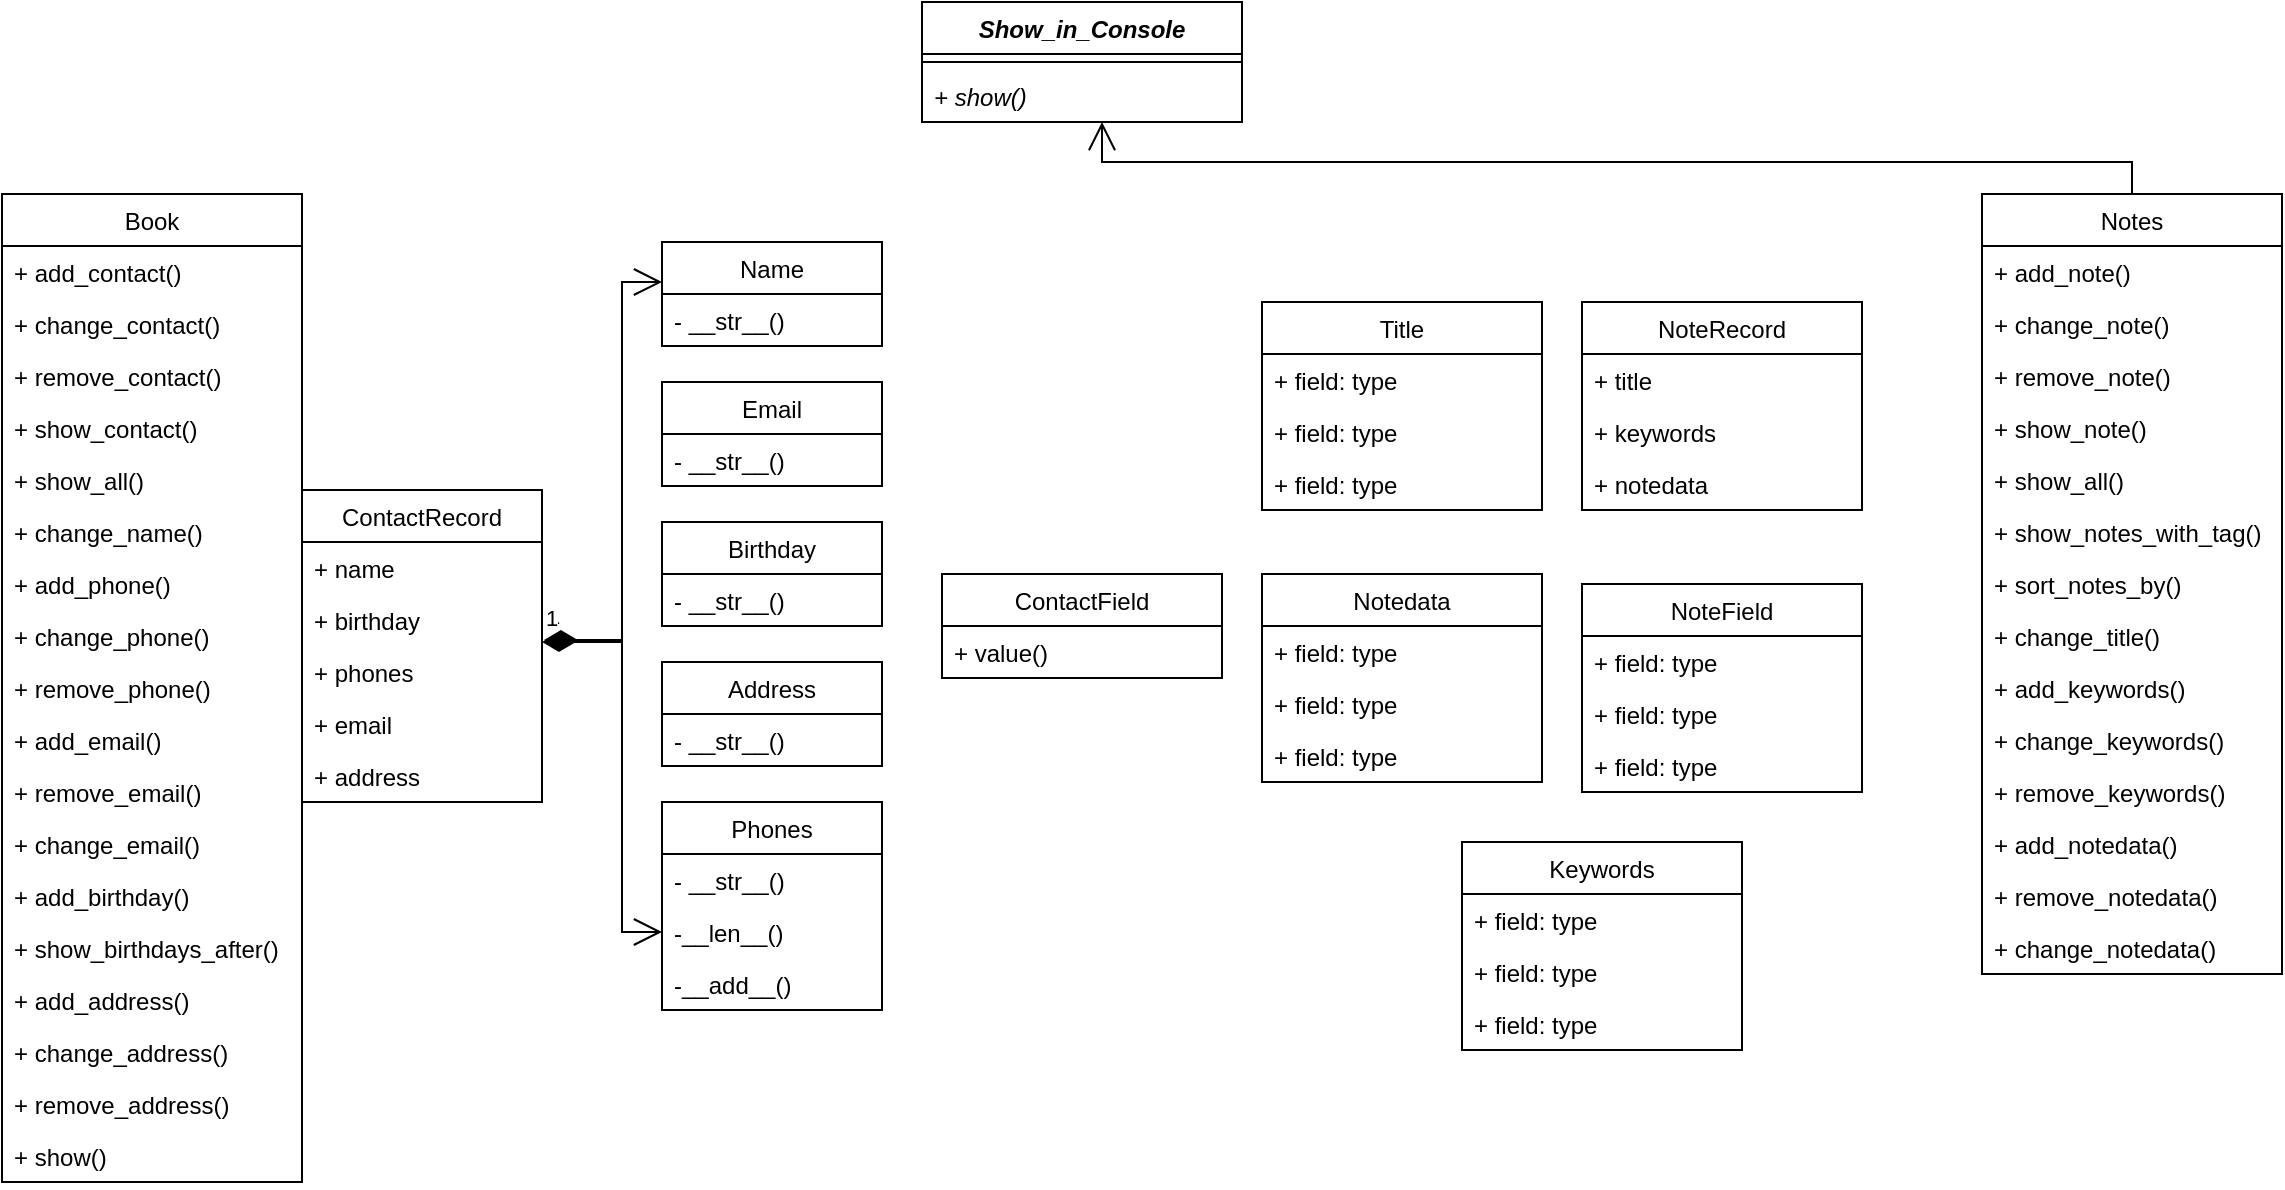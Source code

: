 <mxfile version="20.6.0" type="github">
  <diagram id="Xq7iDIkzihzZJpuqvU7q" name="Страница 1">
    <mxGraphModel dx="677" dy="374" grid="1" gridSize="10" guides="1" tooltips="1" connect="1" arrows="1" fold="1" page="1" pageScale="1" pageWidth="1169" pageHeight="827" math="0" shadow="0">
      <root>
        <mxCell id="0" />
        <mxCell id="1" parent="0" />
        <mxCell id="I6-ofWQad7S-FFeboogP-4" value="Show_in_Console" style="swimlane;fontStyle=3;align=center;verticalAlign=top;childLayout=stackLayout;horizontal=1;startSize=26;horizontalStack=0;resizeParent=1;resizeParentMax=0;resizeLast=0;collapsible=1;marginBottom=0;" vertex="1" parent="1">
          <mxGeometry x="480" width="160" height="60" as="geometry" />
        </mxCell>
        <mxCell id="I6-ofWQad7S-FFeboogP-6" value="" style="line;strokeWidth=1;fillColor=none;align=left;verticalAlign=middle;spacingTop=-1;spacingLeft=3;spacingRight=3;rotatable=0;labelPosition=right;points=[];portConstraint=eastwest;strokeColor=inherit;" vertex="1" parent="I6-ofWQad7S-FFeboogP-4">
          <mxGeometry y="26" width="160" height="8" as="geometry" />
        </mxCell>
        <mxCell id="I6-ofWQad7S-FFeboogP-7" value="+ show()" style="text;strokeColor=none;fillColor=none;align=left;verticalAlign=top;spacingLeft=4;spacingRight=4;overflow=hidden;rotatable=0;points=[[0,0.5],[1,0.5]];portConstraint=eastwest;fontStyle=2" vertex="1" parent="I6-ofWQad7S-FFeboogP-4">
          <mxGeometry y="34" width="160" height="26" as="geometry" />
        </mxCell>
        <mxCell id="I6-ofWQad7S-FFeboogP-8" value="Book" style="swimlane;fontStyle=0;childLayout=stackLayout;horizontal=1;startSize=26;fillColor=none;horizontalStack=0;resizeParent=1;resizeParentMax=0;resizeLast=0;collapsible=1;marginBottom=0;" vertex="1" parent="1">
          <mxGeometry x="20" y="96" width="150" height="494" as="geometry" />
        </mxCell>
        <mxCell id="I6-ofWQad7S-FFeboogP-9" value="+ add_contact()" style="text;strokeColor=none;fillColor=none;align=left;verticalAlign=top;spacingLeft=4;spacingRight=4;overflow=hidden;rotatable=0;points=[[0,0.5],[1,0.5]];portConstraint=eastwest;" vertex="1" parent="I6-ofWQad7S-FFeboogP-8">
          <mxGeometry y="26" width="150" height="26" as="geometry" />
        </mxCell>
        <mxCell id="I6-ofWQad7S-FFeboogP-10" value="+ change_contact()" style="text;strokeColor=none;fillColor=none;align=left;verticalAlign=top;spacingLeft=4;spacingRight=4;overflow=hidden;rotatable=0;points=[[0,0.5],[1,0.5]];portConstraint=eastwest;" vertex="1" parent="I6-ofWQad7S-FFeboogP-8">
          <mxGeometry y="52" width="150" height="26" as="geometry" />
        </mxCell>
        <mxCell id="I6-ofWQad7S-FFeboogP-26" value="+ remove_contact()" style="text;strokeColor=none;fillColor=none;align=left;verticalAlign=top;spacingLeft=4;spacingRight=4;overflow=hidden;rotatable=0;points=[[0,0.5],[1,0.5]];portConstraint=eastwest;" vertex="1" parent="I6-ofWQad7S-FFeboogP-8">
          <mxGeometry y="78" width="150" height="26" as="geometry" />
        </mxCell>
        <mxCell id="I6-ofWQad7S-FFeboogP-25" value="+ show_contact()" style="text;strokeColor=none;fillColor=none;align=left;verticalAlign=top;spacingLeft=4;spacingRight=4;overflow=hidden;rotatable=0;points=[[0,0.5],[1,0.5]];portConstraint=eastwest;" vertex="1" parent="I6-ofWQad7S-FFeboogP-8">
          <mxGeometry y="104" width="150" height="26" as="geometry" />
        </mxCell>
        <mxCell id="I6-ofWQad7S-FFeboogP-27" value="+ show_all()" style="text;strokeColor=none;fillColor=none;align=left;verticalAlign=top;spacingLeft=4;spacingRight=4;overflow=hidden;rotatable=0;points=[[0,0.5],[1,0.5]];portConstraint=eastwest;" vertex="1" parent="I6-ofWQad7S-FFeboogP-8">
          <mxGeometry y="130" width="150" height="26" as="geometry" />
        </mxCell>
        <mxCell id="I6-ofWQad7S-FFeboogP-28" value="+ change_name()" style="text;strokeColor=none;fillColor=none;align=left;verticalAlign=top;spacingLeft=4;spacingRight=4;overflow=hidden;rotatable=0;points=[[0,0.5],[1,0.5]];portConstraint=eastwest;" vertex="1" parent="I6-ofWQad7S-FFeboogP-8">
          <mxGeometry y="156" width="150" height="26" as="geometry" />
        </mxCell>
        <mxCell id="I6-ofWQad7S-FFeboogP-29" value="+ add_phone()" style="text;strokeColor=none;fillColor=none;align=left;verticalAlign=top;spacingLeft=4;spacingRight=4;overflow=hidden;rotatable=0;points=[[0,0.5],[1,0.5]];portConstraint=eastwest;" vertex="1" parent="I6-ofWQad7S-FFeboogP-8">
          <mxGeometry y="182" width="150" height="26" as="geometry" />
        </mxCell>
        <mxCell id="I6-ofWQad7S-FFeboogP-30" value="+ change_phone()" style="text;strokeColor=none;fillColor=none;align=left;verticalAlign=top;spacingLeft=4;spacingRight=4;overflow=hidden;rotatable=0;points=[[0,0.5],[1,0.5]];portConstraint=eastwest;" vertex="1" parent="I6-ofWQad7S-FFeboogP-8">
          <mxGeometry y="208" width="150" height="26" as="geometry" />
        </mxCell>
        <mxCell id="I6-ofWQad7S-FFeboogP-31" value="+ remove_phone()" style="text;strokeColor=none;fillColor=none;align=left;verticalAlign=top;spacingLeft=4;spacingRight=4;overflow=hidden;rotatable=0;points=[[0,0.5],[1,0.5]];portConstraint=eastwest;" vertex="1" parent="I6-ofWQad7S-FFeboogP-8">
          <mxGeometry y="234" width="150" height="26" as="geometry" />
        </mxCell>
        <mxCell id="I6-ofWQad7S-FFeboogP-32" value="+ add_email()" style="text;strokeColor=none;fillColor=none;align=left;verticalAlign=top;spacingLeft=4;spacingRight=4;overflow=hidden;rotatable=0;points=[[0,0.5],[1,0.5]];portConstraint=eastwest;" vertex="1" parent="I6-ofWQad7S-FFeboogP-8">
          <mxGeometry y="260" width="150" height="26" as="geometry" />
        </mxCell>
        <mxCell id="I6-ofWQad7S-FFeboogP-33" value="+ remove_email()" style="text;strokeColor=none;fillColor=none;align=left;verticalAlign=top;spacingLeft=4;spacingRight=4;overflow=hidden;rotatable=0;points=[[0,0.5],[1,0.5]];portConstraint=eastwest;" vertex="1" parent="I6-ofWQad7S-FFeboogP-8">
          <mxGeometry y="286" width="150" height="26" as="geometry" />
        </mxCell>
        <mxCell id="I6-ofWQad7S-FFeboogP-24" value="+ change_email()" style="text;strokeColor=none;fillColor=none;align=left;verticalAlign=top;spacingLeft=4;spacingRight=4;overflow=hidden;rotatable=0;points=[[0,0.5],[1,0.5]];portConstraint=eastwest;" vertex="1" parent="I6-ofWQad7S-FFeboogP-8">
          <mxGeometry y="312" width="150" height="26" as="geometry" />
        </mxCell>
        <mxCell id="I6-ofWQad7S-FFeboogP-35" value="+ add_birthday()" style="text;strokeColor=none;fillColor=none;align=left;verticalAlign=top;spacingLeft=4;spacingRight=4;overflow=hidden;rotatable=0;points=[[0,0.5],[1,0.5]];portConstraint=eastwest;" vertex="1" parent="I6-ofWQad7S-FFeboogP-8">
          <mxGeometry y="338" width="150" height="26" as="geometry" />
        </mxCell>
        <mxCell id="I6-ofWQad7S-FFeboogP-36" value="+ show_birthdays_after()" style="text;strokeColor=none;fillColor=none;align=left;verticalAlign=top;spacingLeft=4;spacingRight=4;overflow=hidden;rotatable=0;points=[[0,0.5],[1,0.5]];portConstraint=eastwest;" vertex="1" parent="I6-ofWQad7S-FFeboogP-8">
          <mxGeometry y="364" width="150" height="26" as="geometry" />
        </mxCell>
        <mxCell id="I6-ofWQad7S-FFeboogP-34" value="+ add_address()" style="text;strokeColor=none;fillColor=none;align=left;verticalAlign=top;spacingLeft=4;spacingRight=4;overflow=hidden;rotatable=0;points=[[0,0.5],[1,0.5]];portConstraint=eastwest;" vertex="1" parent="I6-ofWQad7S-FFeboogP-8">
          <mxGeometry y="390" width="150" height="26" as="geometry" />
        </mxCell>
        <mxCell id="I6-ofWQad7S-FFeboogP-37" value="+ change_address()" style="text;strokeColor=none;fillColor=none;align=left;verticalAlign=top;spacingLeft=4;spacingRight=4;overflow=hidden;rotatable=0;points=[[0,0.5],[1,0.5]];portConstraint=eastwest;" vertex="1" parent="I6-ofWQad7S-FFeboogP-8">
          <mxGeometry y="416" width="150" height="26" as="geometry" />
        </mxCell>
        <mxCell id="I6-ofWQad7S-FFeboogP-39" value="+ remove_address()" style="text;strokeColor=none;fillColor=none;align=left;verticalAlign=top;spacingLeft=4;spacingRight=4;overflow=hidden;rotatable=0;points=[[0,0.5],[1,0.5]];portConstraint=eastwest;" vertex="1" parent="I6-ofWQad7S-FFeboogP-8">
          <mxGeometry y="442" width="150" height="26" as="geometry" />
        </mxCell>
        <mxCell id="I6-ofWQad7S-FFeboogP-38" value="+ show()" style="text;strokeColor=none;fillColor=none;align=left;verticalAlign=top;spacingLeft=4;spacingRight=4;overflow=hidden;rotatable=0;points=[[0,0.5],[1,0.5]];portConstraint=eastwest;" vertex="1" parent="I6-ofWQad7S-FFeboogP-8">
          <mxGeometry y="468" width="150" height="26" as="geometry" />
        </mxCell>
        <mxCell id="I6-ofWQad7S-FFeboogP-12" value="Notes" style="swimlane;fontStyle=0;childLayout=stackLayout;horizontal=1;startSize=26;fillColor=none;horizontalStack=0;resizeParent=1;resizeParentMax=0;resizeLast=0;collapsible=1;marginBottom=0;" vertex="1" parent="1">
          <mxGeometry x="1010" y="96" width="150" height="390" as="geometry" />
        </mxCell>
        <mxCell id="I6-ofWQad7S-FFeboogP-13" value="+ add_note()" style="text;strokeColor=none;fillColor=none;align=left;verticalAlign=top;spacingLeft=4;spacingRight=4;overflow=hidden;rotatable=0;points=[[0,0.5],[1,0.5]];portConstraint=eastwest;" vertex="1" parent="I6-ofWQad7S-FFeboogP-12">
          <mxGeometry y="26" width="150" height="26" as="geometry" />
        </mxCell>
        <mxCell id="I6-ofWQad7S-FFeboogP-14" value="+ change_note()" style="text;strokeColor=none;fillColor=none;align=left;verticalAlign=top;spacingLeft=4;spacingRight=4;overflow=hidden;rotatable=0;points=[[0,0.5],[1,0.5]];portConstraint=eastwest;" vertex="1" parent="I6-ofWQad7S-FFeboogP-12">
          <mxGeometry y="52" width="150" height="26" as="geometry" />
        </mxCell>
        <mxCell id="I6-ofWQad7S-FFeboogP-63" value="+ remove_note()" style="text;strokeColor=none;fillColor=none;align=left;verticalAlign=top;spacingLeft=4;spacingRight=4;overflow=hidden;rotatable=0;points=[[0,0.5],[1,0.5]];portConstraint=eastwest;" vertex="1" parent="I6-ofWQad7S-FFeboogP-12">
          <mxGeometry y="78" width="150" height="26" as="geometry" />
        </mxCell>
        <mxCell id="I6-ofWQad7S-FFeboogP-64" value="+ show_note()" style="text;strokeColor=none;fillColor=none;align=left;verticalAlign=top;spacingLeft=4;spacingRight=4;overflow=hidden;rotatable=0;points=[[0,0.5],[1,0.5]];portConstraint=eastwest;" vertex="1" parent="I6-ofWQad7S-FFeboogP-12">
          <mxGeometry y="104" width="150" height="26" as="geometry" />
        </mxCell>
        <mxCell id="I6-ofWQad7S-FFeboogP-65" value="+ show_all()" style="text;strokeColor=none;fillColor=none;align=left;verticalAlign=top;spacingLeft=4;spacingRight=4;overflow=hidden;rotatable=0;points=[[0,0.5],[1,0.5]];portConstraint=eastwest;" vertex="1" parent="I6-ofWQad7S-FFeboogP-12">
          <mxGeometry y="130" width="150" height="26" as="geometry" />
        </mxCell>
        <mxCell id="I6-ofWQad7S-FFeboogP-66" value="+ show_notes_with_tag()" style="text;strokeColor=none;fillColor=none;align=left;verticalAlign=top;spacingLeft=4;spacingRight=4;overflow=hidden;rotatable=0;points=[[0,0.5],[1,0.5]];portConstraint=eastwest;" vertex="1" parent="I6-ofWQad7S-FFeboogP-12">
          <mxGeometry y="156" width="150" height="26" as="geometry" />
        </mxCell>
        <mxCell id="I6-ofWQad7S-FFeboogP-67" value="+ sort_notes_by()" style="text;strokeColor=none;fillColor=none;align=left;verticalAlign=top;spacingLeft=4;spacingRight=4;overflow=hidden;rotatable=0;points=[[0,0.5],[1,0.5]];portConstraint=eastwest;" vertex="1" parent="I6-ofWQad7S-FFeboogP-12">
          <mxGeometry y="182" width="150" height="26" as="geometry" />
        </mxCell>
        <mxCell id="I6-ofWQad7S-FFeboogP-68" value="+ change_title()" style="text;strokeColor=none;fillColor=none;align=left;verticalAlign=top;spacingLeft=4;spacingRight=4;overflow=hidden;rotatable=0;points=[[0,0.5],[1,0.5]];portConstraint=eastwest;" vertex="1" parent="I6-ofWQad7S-FFeboogP-12">
          <mxGeometry y="208" width="150" height="26" as="geometry" />
        </mxCell>
        <mxCell id="I6-ofWQad7S-FFeboogP-69" value="+ add_keywords()" style="text;strokeColor=none;fillColor=none;align=left;verticalAlign=top;spacingLeft=4;spacingRight=4;overflow=hidden;rotatable=0;points=[[0,0.5],[1,0.5]];portConstraint=eastwest;" vertex="1" parent="I6-ofWQad7S-FFeboogP-12">
          <mxGeometry y="234" width="150" height="26" as="geometry" />
        </mxCell>
        <mxCell id="I6-ofWQad7S-FFeboogP-70" value="+ change_keywords()" style="text;strokeColor=none;fillColor=none;align=left;verticalAlign=top;spacingLeft=4;spacingRight=4;overflow=hidden;rotatable=0;points=[[0,0.5],[1,0.5]];portConstraint=eastwest;" vertex="1" parent="I6-ofWQad7S-FFeboogP-12">
          <mxGeometry y="260" width="150" height="26" as="geometry" />
        </mxCell>
        <mxCell id="I6-ofWQad7S-FFeboogP-15" value="+ remove_keywords()" style="text;strokeColor=none;fillColor=none;align=left;verticalAlign=top;spacingLeft=4;spacingRight=4;overflow=hidden;rotatable=0;points=[[0,0.5],[1,0.5]];portConstraint=eastwest;" vertex="1" parent="I6-ofWQad7S-FFeboogP-12">
          <mxGeometry y="286" width="150" height="26" as="geometry" />
        </mxCell>
        <mxCell id="I6-ofWQad7S-FFeboogP-72" value="+ add_notedata()" style="text;strokeColor=none;fillColor=none;align=left;verticalAlign=top;spacingLeft=4;spacingRight=4;overflow=hidden;rotatable=0;points=[[0,0.5],[1,0.5]];portConstraint=eastwest;" vertex="1" parent="I6-ofWQad7S-FFeboogP-12">
          <mxGeometry y="312" width="150" height="26" as="geometry" />
        </mxCell>
        <mxCell id="I6-ofWQad7S-FFeboogP-73" value="+ remove_notedata()" style="text;strokeColor=none;fillColor=none;align=left;verticalAlign=top;spacingLeft=4;spacingRight=4;overflow=hidden;rotatable=0;points=[[0,0.5],[1,0.5]];portConstraint=eastwest;" vertex="1" parent="I6-ofWQad7S-FFeboogP-12">
          <mxGeometry y="338" width="150" height="26" as="geometry" />
        </mxCell>
        <mxCell id="I6-ofWQad7S-FFeboogP-71" value="+ change_notedata()" style="text;strokeColor=none;fillColor=none;align=left;verticalAlign=top;spacingLeft=4;spacingRight=4;overflow=hidden;rotatable=0;points=[[0,0.5],[1,0.5]];portConstraint=eastwest;" vertex="1" parent="I6-ofWQad7S-FFeboogP-12">
          <mxGeometry y="364" width="150" height="26" as="geometry" />
        </mxCell>
        <mxCell id="I6-ofWQad7S-FFeboogP-16" value="ContactRecord" style="swimlane;fontStyle=0;childLayout=stackLayout;horizontal=1;startSize=26;fillColor=none;horizontalStack=0;resizeParent=1;resizeParentMax=0;resizeLast=0;collapsible=1;marginBottom=0;" vertex="1" parent="1">
          <mxGeometry x="170" y="244" width="120" height="156" as="geometry" />
        </mxCell>
        <mxCell id="I6-ofWQad7S-FFeboogP-17" value="+ name" style="text;strokeColor=none;fillColor=none;align=left;verticalAlign=top;spacingLeft=4;spacingRight=4;overflow=hidden;rotatable=0;points=[[0,0.5],[1,0.5]];portConstraint=eastwest;" vertex="1" parent="I6-ofWQad7S-FFeboogP-16">
          <mxGeometry y="26" width="120" height="26" as="geometry" />
        </mxCell>
        <mxCell id="I6-ofWQad7S-FFeboogP-18" value="+ birthday" style="text;strokeColor=none;fillColor=none;align=left;verticalAlign=top;spacingLeft=4;spacingRight=4;overflow=hidden;rotatable=0;points=[[0,0.5],[1,0.5]];portConstraint=eastwest;" vertex="1" parent="I6-ofWQad7S-FFeboogP-16">
          <mxGeometry y="52" width="120" height="26" as="geometry" />
        </mxCell>
        <mxCell id="I6-ofWQad7S-FFeboogP-19" value="+ phones" style="text;strokeColor=none;fillColor=none;align=left;verticalAlign=top;spacingLeft=4;spacingRight=4;overflow=hidden;rotatable=0;points=[[0,0.5],[1,0.5]];portConstraint=eastwest;" vertex="1" parent="I6-ofWQad7S-FFeboogP-16">
          <mxGeometry y="78" width="120" height="26" as="geometry" />
        </mxCell>
        <mxCell id="I6-ofWQad7S-FFeboogP-94" value="+ email" style="text;strokeColor=none;fillColor=none;align=left;verticalAlign=top;spacingLeft=4;spacingRight=4;overflow=hidden;rotatable=0;points=[[0,0.5],[1,0.5]];portConstraint=eastwest;" vertex="1" parent="I6-ofWQad7S-FFeboogP-16">
          <mxGeometry y="104" width="120" height="26" as="geometry" />
        </mxCell>
        <mxCell id="I6-ofWQad7S-FFeboogP-95" value="+ address" style="text;strokeColor=none;fillColor=none;align=left;verticalAlign=top;spacingLeft=4;spacingRight=4;overflow=hidden;rotatable=0;points=[[0,0.5],[1,0.5]];portConstraint=eastwest;" vertex="1" parent="I6-ofWQad7S-FFeboogP-16">
          <mxGeometry y="130" width="120" height="26" as="geometry" />
        </mxCell>
        <mxCell id="I6-ofWQad7S-FFeboogP-20" value="ContactField" style="swimlane;fontStyle=0;childLayout=stackLayout;horizontal=1;startSize=26;fillColor=none;horizontalStack=0;resizeParent=1;resizeParentMax=0;resizeLast=0;collapsible=1;marginBottom=0;" vertex="1" parent="1">
          <mxGeometry x="490" y="286" width="140" height="52" as="geometry" />
        </mxCell>
        <mxCell id="I6-ofWQad7S-FFeboogP-21" value="+ value()" style="text;strokeColor=none;fillColor=none;align=left;verticalAlign=top;spacingLeft=4;spacingRight=4;overflow=hidden;rotatable=0;points=[[0,0.5],[1,0.5]];portConstraint=eastwest;" vertex="1" parent="I6-ofWQad7S-FFeboogP-20">
          <mxGeometry y="26" width="140" height="26" as="geometry" />
        </mxCell>
        <mxCell id="I6-ofWQad7S-FFeboogP-40" value="" style="endArrow=open;endFill=1;endSize=12;html=1;rounded=0;edgeStyle=orthogonalEdgeStyle;exitX=0.5;exitY=0;exitDx=0;exitDy=0;" edge="1" parent="1" source="I6-ofWQad7S-FFeboogP-12">
          <mxGeometry width="160" relative="1" as="geometry">
            <mxPoint x="1050" y="90" as="sourcePoint" />
            <mxPoint x="570" y="60" as="targetPoint" />
            <Array as="points">
              <mxPoint x="1085" y="80" />
              <mxPoint x="570" y="80" />
            </Array>
          </mxGeometry>
        </mxCell>
        <mxCell id="I6-ofWQad7S-FFeboogP-42" value="Name" style="swimlane;fontStyle=0;childLayout=stackLayout;horizontal=1;startSize=26;fillColor=none;horizontalStack=0;resizeParent=1;resizeParentMax=0;resizeLast=0;collapsible=1;marginBottom=0;" vertex="1" parent="1">
          <mxGeometry x="350" y="120" width="110" height="52" as="geometry" />
        </mxCell>
        <mxCell id="I6-ofWQad7S-FFeboogP-43" value="- __str__()" style="text;strokeColor=none;fillColor=none;align=left;verticalAlign=top;spacingLeft=4;spacingRight=4;overflow=hidden;rotatable=0;points=[[0,0.5],[1,0.5]];portConstraint=eastwest;" vertex="1" parent="I6-ofWQad7S-FFeboogP-42">
          <mxGeometry y="26" width="110" height="26" as="geometry" />
        </mxCell>
        <mxCell id="I6-ofWQad7S-FFeboogP-46" value="Phones" style="swimlane;fontStyle=0;childLayout=stackLayout;horizontal=1;startSize=26;fillColor=none;horizontalStack=0;resizeParent=1;resizeParentMax=0;resizeLast=0;collapsible=1;marginBottom=0;" vertex="1" parent="1">
          <mxGeometry x="350" y="400" width="110" height="104" as="geometry" />
        </mxCell>
        <mxCell id="I6-ofWQad7S-FFeboogP-47" value="- __str__()" style="text;strokeColor=none;fillColor=none;align=left;verticalAlign=top;spacingLeft=4;spacingRight=4;overflow=hidden;rotatable=0;points=[[0,0.5],[1,0.5]];portConstraint=eastwest;" vertex="1" parent="I6-ofWQad7S-FFeboogP-46">
          <mxGeometry y="26" width="110" height="26" as="geometry" />
        </mxCell>
        <mxCell id="I6-ofWQad7S-FFeboogP-48" value="-__len__()" style="text;strokeColor=none;fillColor=none;align=left;verticalAlign=top;spacingLeft=4;spacingRight=4;overflow=hidden;rotatable=0;points=[[0,0.5],[1,0.5]];portConstraint=eastwest;" vertex="1" parent="I6-ofWQad7S-FFeboogP-46">
          <mxGeometry y="52" width="110" height="26" as="geometry" />
        </mxCell>
        <mxCell id="I6-ofWQad7S-FFeboogP-49" value="-__add__()" style="text;strokeColor=none;fillColor=none;align=left;verticalAlign=top;spacingLeft=4;spacingRight=4;overflow=hidden;rotatable=0;points=[[0,0.5],[1,0.5]];portConstraint=eastwest;" vertex="1" parent="I6-ofWQad7S-FFeboogP-46">
          <mxGeometry y="78" width="110" height="26" as="geometry" />
        </mxCell>
        <mxCell id="I6-ofWQad7S-FFeboogP-51" value="Email" style="swimlane;fontStyle=0;childLayout=stackLayout;horizontal=1;startSize=26;fillColor=none;horizontalStack=0;resizeParent=1;resizeParentMax=0;resizeLast=0;collapsible=1;marginBottom=0;" vertex="1" parent="1">
          <mxGeometry x="350" y="190" width="110" height="52" as="geometry" />
        </mxCell>
        <mxCell id="I6-ofWQad7S-FFeboogP-52" value="- __str__()" style="text;strokeColor=none;fillColor=none;align=left;verticalAlign=top;spacingLeft=4;spacingRight=4;overflow=hidden;rotatable=0;points=[[0,0.5],[1,0.5]];portConstraint=eastwest;" vertex="1" parent="I6-ofWQad7S-FFeboogP-51">
          <mxGeometry y="26" width="110" height="26" as="geometry" />
        </mxCell>
        <mxCell id="I6-ofWQad7S-FFeboogP-55" value="Birthday" style="swimlane;fontStyle=0;childLayout=stackLayout;horizontal=1;startSize=26;fillColor=none;horizontalStack=0;resizeParent=1;resizeParentMax=0;resizeLast=0;collapsible=1;marginBottom=0;" vertex="1" parent="1">
          <mxGeometry x="350" y="260" width="110" height="52" as="geometry" />
        </mxCell>
        <mxCell id="I6-ofWQad7S-FFeboogP-56" value="- __str__()" style="text;strokeColor=none;fillColor=none;align=left;verticalAlign=top;spacingLeft=4;spacingRight=4;overflow=hidden;rotatable=0;points=[[0,0.5],[1,0.5]];portConstraint=eastwest;" vertex="1" parent="I6-ofWQad7S-FFeboogP-55">
          <mxGeometry y="26" width="110" height="26" as="geometry" />
        </mxCell>
        <mxCell id="I6-ofWQad7S-FFeboogP-59" value="Address" style="swimlane;fontStyle=0;childLayout=stackLayout;horizontal=1;startSize=26;fillColor=none;horizontalStack=0;resizeParent=1;resizeParentMax=0;resizeLast=0;collapsible=1;marginBottom=0;" vertex="1" parent="1">
          <mxGeometry x="350" y="330" width="110" height="52" as="geometry" />
        </mxCell>
        <mxCell id="I6-ofWQad7S-FFeboogP-60" value="- __str__()" style="text;strokeColor=none;fillColor=none;align=left;verticalAlign=top;spacingLeft=4;spacingRight=4;overflow=hidden;rotatable=0;points=[[0,0.5],[1,0.5]];portConstraint=eastwest;" vertex="1" parent="I6-ofWQad7S-FFeboogP-59">
          <mxGeometry y="26" width="110" height="26" as="geometry" />
        </mxCell>
        <mxCell id="I6-ofWQad7S-FFeboogP-74" value="NoteRecord" style="swimlane;fontStyle=0;childLayout=stackLayout;horizontal=1;startSize=26;fillColor=none;horizontalStack=0;resizeParent=1;resizeParentMax=0;resizeLast=0;collapsible=1;marginBottom=0;" vertex="1" parent="1">
          <mxGeometry x="810" y="150" width="140" height="104" as="geometry" />
        </mxCell>
        <mxCell id="I6-ofWQad7S-FFeboogP-75" value="+ title" style="text;strokeColor=none;fillColor=none;align=left;verticalAlign=top;spacingLeft=4;spacingRight=4;overflow=hidden;rotatable=0;points=[[0,0.5],[1,0.5]];portConstraint=eastwest;" vertex="1" parent="I6-ofWQad7S-FFeboogP-74">
          <mxGeometry y="26" width="140" height="26" as="geometry" />
        </mxCell>
        <mxCell id="I6-ofWQad7S-FFeboogP-76" value="+ keywords" style="text;strokeColor=none;fillColor=none;align=left;verticalAlign=top;spacingLeft=4;spacingRight=4;overflow=hidden;rotatable=0;points=[[0,0.5],[1,0.5]];portConstraint=eastwest;" vertex="1" parent="I6-ofWQad7S-FFeboogP-74">
          <mxGeometry y="52" width="140" height="26" as="geometry" />
        </mxCell>
        <mxCell id="I6-ofWQad7S-FFeboogP-77" value="+ notedata" style="text;strokeColor=none;fillColor=none;align=left;verticalAlign=top;spacingLeft=4;spacingRight=4;overflow=hidden;rotatable=0;points=[[0,0.5],[1,0.5]];portConstraint=eastwest;" vertex="1" parent="I6-ofWQad7S-FFeboogP-74">
          <mxGeometry y="78" width="140" height="26" as="geometry" />
        </mxCell>
        <mxCell id="I6-ofWQad7S-FFeboogP-78" value="NoteField" style="swimlane;fontStyle=0;childLayout=stackLayout;horizontal=1;startSize=26;fillColor=none;horizontalStack=0;resizeParent=1;resizeParentMax=0;resizeLast=0;collapsible=1;marginBottom=0;" vertex="1" parent="1">
          <mxGeometry x="810" y="291" width="140" height="104" as="geometry" />
        </mxCell>
        <mxCell id="I6-ofWQad7S-FFeboogP-79" value="+ field: type" style="text;strokeColor=none;fillColor=none;align=left;verticalAlign=top;spacingLeft=4;spacingRight=4;overflow=hidden;rotatable=0;points=[[0,0.5],[1,0.5]];portConstraint=eastwest;" vertex="1" parent="I6-ofWQad7S-FFeboogP-78">
          <mxGeometry y="26" width="140" height="26" as="geometry" />
        </mxCell>
        <mxCell id="I6-ofWQad7S-FFeboogP-80" value="+ field: type" style="text;strokeColor=none;fillColor=none;align=left;verticalAlign=top;spacingLeft=4;spacingRight=4;overflow=hidden;rotatable=0;points=[[0,0.5],[1,0.5]];portConstraint=eastwest;" vertex="1" parent="I6-ofWQad7S-FFeboogP-78">
          <mxGeometry y="52" width="140" height="26" as="geometry" />
        </mxCell>
        <mxCell id="I6-ofWQad7S-FFeboogP-81" value="+ field: type" style="text;strokeColor=none;fillColor=none;align=left;verticalAlign=top;spacingLeft=4;spacingRight=4;overflow=hidden;rotatable=0;points=[[0,0.5],[1,0.5]];portConstraint=eastwest;" vertex="1" parent="I6-ofWQad7S-FFeboogP-78">
          <mxGeometry y="78" width="140" height="26" as="geometry" />
        </mxCell>
        <mxCell id="I6-ofWQad7S-FFeboogP-82" value="Title" style="swimlane;fontStyle=0;childLayout=stackLayout;horizontal=1;startSize=26;fillColor=none;horizontalStack=0;resizeParent=1;resizeParentMax=0;resizeLast=0;collapsible=1;marginBottom=0;" vertex="1" parent="1">
          <mxGeometry x="650" y="150" width="140" height="104" as="geometry" />
        </mxCell>
        <mxCell id="I6-ofWQad7S-FFeboogP-83" value="+ field: type" style="text;strokeColor=none;fillColor=none;align=left;verticalAlign=top;spacingLeft=4;spacingRight=4;overflow=hidden;rotatable=0;points=[[0,0.5],[1,0.5]];portConstraint=eastwest;" vertex="1" parent="I6-ofWQad7S-FFeboogP-82">
          <mxGeometry y="26" width="140" height="26" as="geometry" />
        </mxCell>
        <mxCell id="I6-ofWQad7S-FFeboogP-84" value="+ field: type" style="text;strokeColor=none;fillColor=none;align=left;verticalAlign=top;spacingLeft=4;spacingRight=4;overflow=hidden;rotatable=0;points=[[0,0.5],[1,0.5]];portConstraint=eastwest;" vertex="1" parent="I6-ofWQad7S-FFeboogP-82">
          <mxGeometry y="52" width="140" height="26" as="geometry" />
        </mxCell>
        <mxCell id="I6-ofWQad7S-FFeboogP-85" value="+ field: type" style="text;strokeColor=none;fillColor=none;align=left;verticalAlign=top;spacingLeft=4;spacingRight=4;overflow=hidden;rotatable=0;points=[[0,0.5],[1,0.5]];portConstraint=eastwest;" vertex="1" parent="I6-ofWQad7S-FFeboogP-82">
          <mxGeometry y="78" width="140" height="26" as="geometry" />
        </mxCell>
        <mxCell id="I6-ofWQad7S-FFeboogP-86" value="Keywords" style="swimlane;fontStyle=0;childLayout=stackLayout;horizontal=1;startSize=26;fillColor=none;horizontalStack=0;resizeParent=1;resizeParentMax=0;resizeLast=0;collapsible=1;marginBottom=0;" vertex="1" parent="1">
          <mxGeometry x="750" y="420" width="140" height="104" as="geometry" />
        </mxCell>
        <mxCell id="I6-ofWQad7S-FFeboogP-87" value="+ field: type" style="text;strokeColor=none;fillColor=none;align=left;verticalAlign=top;spacingLeft=4;spacingRight=4;overflow=hidden;rotatable=0;points=[[0,0.5],[1,0.5]];portConstraint=eastwest;" vertex="1" parent="I6-ofWQad7S-FFeboogP-86">
          <mxGeometry y="26" width="140" height="26" as="geometry" />
        </mxCell>
        <mxCell id="I6-ofWQad7S-FFeboogP-88" value="+ field: type" style="text;strokeColor=none;fillColor=none;align=left;verticalAlign=top;spacingLeft=4;spacingRight=4;overflow=hidden;rotatable=0;points=[[0,0.5],[1,0.5]];portConstraint=eastwest;" vertex="1" parent="I6-ofWQad7S-FFeboogP-86">
          <mxGeometry y="52" width="140" height="26" as="geometry" />
        </mxCell>
        <mxCell id="I6-ofWQad7S-FFeboogP-89" value="+ field: type" style="text;strokeColor=none;fillColor=none;align=left;verticalAlign=top;spacingLeft=4;spacingRight=4;overflow=hidden;rotatable=0;points=[[0,0.5],[1,0.5]];portConstraint=eastwest;" vertex="1" parent="I6-ofWQad7S-FFeboogP-86">
          <mxGeometry y="78" width="140" height="26" as="geometry" />
        </mxCell>
        <mxCell id="I6-ofWQad7S-FFeboogP-90" value="Notedata" style="swimlane;fontStyle=0;childLayout=stackLayout;horizontal=1;startSize=26;fillColor=none;horizontalStack=0;resizeParent=1;resizeParentMax=0;resizeLast=0;collapsible=1;marginBottom=0;" vertex="1" parent="1">
          <mxGeometry x="650" y="286" width="140" height="104" as="geometry" />
        </mxCell>
        <mxCell id="I6-ofWQad7S-FFeboogP-91" value="+ field: type" style="text;strokeColor=none;fillColor=none;align=left;verticalAlign=top;spacingLeft=4;spacingRight=4;overflow=hidden;rotatable=0;points=[[0,0.5],[1,0.5]];portConstraint=eastwest;" vertex="1" parent="I6-ofWQad7S-FFeboogP-90">
          <mxGeometry y="26" width="140" height="26" as="geometry" />
        </mxCell>
        <mxCell id="I6-ofWQad7S-FFeboogP-92" value="+ field: type" style="text;strokeColor=none;fillColor=none;align=left;verticalAlign=top;spacingLeft=4;spacingRight=4;overflow=hidden;rotatable=0;points=[[0,0.5],[1,0.5]];portConstraint=eastwest;" vertex="1" parent="I6-ofWQad7S-FFeboogP-90">
          <mxGeometry y="52" width="140" height="26" as="geometry" />
        </mxCell>
        <mxCell id="I6-ofWQad7S-FFeboogP-93" value="+ field: type" style="text;strokeColor=none;fillColor=none;align=left;verticalAlign=top;spacingLeft=4;spacingRight=4;overflow=hidden;rotatable=0;points=[[0,0.5],[1,0.5]];portConstraint=eastwest;" vertex="1" parent="I6-ofWQad7S-FFeboogP-90">
          <mxGeometry y="78" width="140" height="26" as="geometry" />
        </mxCell>
        <mxCell id="I6-ofWQad7S-FFeboogP-109" value="1" style="endArrow=open;html=1;endSize=12;startArrow=diamondThin;startSize=14;startFill=1;edgeStyle=orthogonalEdgeStyle;align=left;verticalAlign=bottom;rounded=0;strokeWidth=1;exitX=1.008;exitY=-0.115;exitDx=0;exitDy=0;exitPerimeter=0;entryX=0;entryY=0.385;entryDx=0;entryDy=0;entryPerimeter=0;" edge="1" parent="1" source="I6-ofWQad7S-FFeboogP-19" target="I6-ofWQad7S-FFeboogP-42">
          <mxGeometry x="-1" y="3" relative="1" as="geometry">
            <mxPoint x="480" y="280" as="sourcePoint" />
            <mxPoint x="330" y="140" as="targetPoint" />
            <Array as="points">
              <mxPoint x="330" y="319" />
              <mxPoint x="330" y="140" />
            </Array>
          </mxGeometry>
        </mxCell>
        <mxCell id="I6-ofWQad7S-FFeboogP-110" value="1" style="endArrow=open;html=1;endSize=12;startArrow=diamondThin;startSize=14;startFill=1;edgeStyle=orthogonalEdgeStyle;align=left;verticalAlign=bottom;rounded=0;strokeWidth=1;entryX=0;entryY=0.5;entryDx=0;entryDy=0;" edge="1" parent="1" target="I6-ofWQad7S-FFeboogP-48">
          <mxGeometry x="-1" y="3" relative="1" as="geometry">
            <mxPoint x="290" y="320" as="sourcePoint" />
            <mxPoint x="330" y="468.24" as="targetPoint" />
            <Array as="points">
              <mxPoint x="330" y="320" />
              <mxPoint x="330" y="465" />
            </Array>
          </mxGeometry>
        </mxCell>
      </root>
    </mxGraphModel>
  </diagram>
</mxfile>
